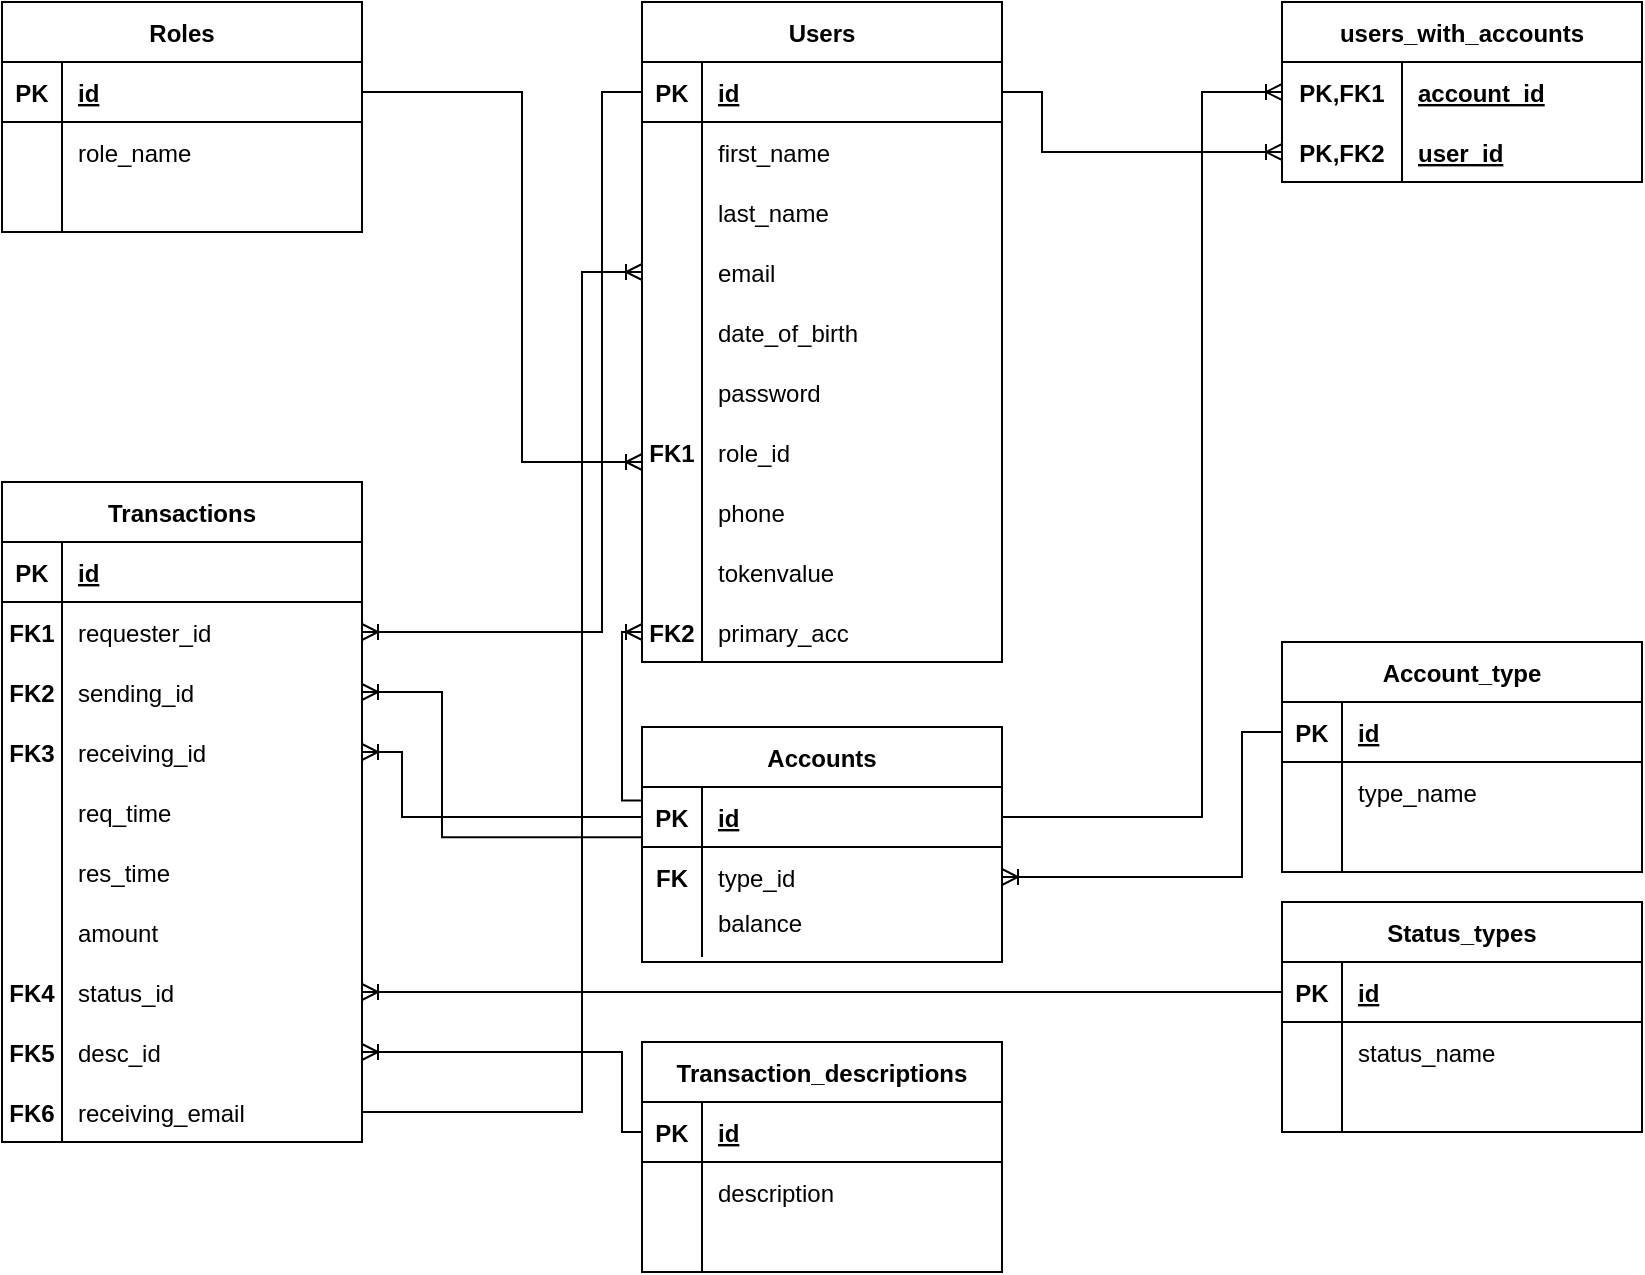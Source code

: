 <mxfile version="20.2.3" type="device"><diagram name="Page-1" id="6133507b-19e7-1e82-6fc7-422aa6c4b21f"><mxGraphModel dx="1673" dy="1018" grid="1" gridSize="10" guides="1" tooltips="1" connect="1" arrows="1" fold="1" page="1" pageScale="1" pageWidth="1100" pageHeight="850" background="none" math="0" shadow="0"><root><mxCell id="0"/><mxCell id="1" parent="0"/><mxCell id="zuIQtiA2EYiTt7ov0FWN-1" value="Users" style="shape=table;startSize=30;container=1;collapsible=1;childLayout=tableLayout;fixedRows=1;rowLines=0;fontStyle=1;align=center;resizeLast=1;" parent="1" vertex="1"><mxGeometry x="360" y="200" width="180" height="330" as="geometry"><mxRectangle x="360" y="200" width="70" height="30" as="alternateBounds"/></mxGeometry></mxCell><mxCell id="zuIQtiA2EYiTt7ov0FWN-2" value="" style="shape=tableRow;horizontal=0;startSize=0;swimlaneHead=0;swimlaneBody=0;fillColor=none;collapsible=0;dropTarget=0;points=[[0,0.5],[1,0.5]];portConstraint=eastwest;top=0;left=0;right=0;bottom=1;" parent="zuIQtiA2EYiTt7ov0FWN-1" vertex="1"><mxGeometry y="30" width="180" height="30" as="geometry"/></mxCell><mxCell id="zuIQtiA2EYiTt7ov0FWN-3" value="PK" style="shape=partialRectangle;connectable=0;fillColor=none;top=0;left=0;bottom=0;right=0;fontStyle=1;overflow=hidden;" parent="zuIQtiA2EYiTt7ov0FWN-2" vertex="1"><mxGeometry width="30" height="30" as="geometry"><mxRectangle width="30" height="30" as="alternateBounds"/></mxGeometry></mxCell><mxCell id="zuIQtiA2EYiTt7ov0FWN-4" value="id" style="shape=partialRectangle;connectable=0;fillColor=none;top=0;left=0;bottom=0;right=0;align=left;spacingLeft=6;fontStyle=5;overflow=hidden;" parent="zuIQtiA2EYiTt7ov0FWN-2" vertex="1"><mxGeometry x="30" width="150" height="30" as="geometry"><mxRectangle width="150" height="30" as="alternateBounds"/></mxGeometry></mxCell><mxCell id="zuIQtiA2EYiTt7ov0FWN-5" value="" style="shape=tableRow;horizontal=0;startSize=0;swimlaneHead=0;swimlaneBody=0;fillColor=none;collapsible=0;dropTarget=0;points=[[0,0.5],[1,0.5]];portConstraint=eastwest;top=0;left=0;right=0;bottom=0;" parent="zuIQtiA2EYiTt7ov0FWN-1" vertex="1"><mxGeometry y="60" width="180" height="30" as="geometry"/></mxCell><mxCell id="zuIQtiA2EYiTt7ov0FWN-6" value="" style="shape=partialRectangle;connectable=0;fillColor=none;top=0;left=0;bottom=0;right=0;editable=1;overflow=hidden;" parent="zuIQtiA2EYiTt7ov0FWN-5" vertex="1"><mxGeometry width="30" height="30" as="geometry"><mxRectangle width="30" height="30" as="alternateBounds"/></mxGeometry></mxCell><mxCell id="zuIQtiA2EYiTt7ov0FWN-7" value="first_name" style="shape=partialRectangle;connectable=0;fillColor=none;top=0;left=0;bottom=0;right=0;align=left;spacingLeft=6;overflow=hidden;" parent="zuIQtiA2EYiTt7ov0FWN-5" vertex="1"><mxGeometry x="30" width="150" height="30" as="geometry"><mxRectangle width="150" height="30" as="alternateBounds"/></mxGeometry></mxCell><mxCell id="zuIQtiA2EYiTt7ov0FWN-8" value="" style="shape=tableRow;horizontal=0;startSize=0;swimlaneHead=0;swimlaneBody=0;fillColor=none;collapsible=0;dropTarget=0;points=[[0,0.5],[1,0.5]];portConstraint=eastwest;top=0;left=0;right=0;bottom=0;" parent="zuIQtiA2EYiTt7ov0FWN-1" vertex="1"><mxGeometry y="90" width="180" height="30" as="geometry"/></mxCell><mxCell id="zuIQtiA2EYiTt7ov0FWN-9" value="" style="shape=partialRectangle;connectable=0;fillColor=none;top=0;left=0;bottom=0;right=0;editable=1;overflow=hidden;" parent="zuIQtiA2EYiTt7ov0FWN-8" vertex="1"><mxGeometry width="30" height="30" as="geometry"><mxRectangle width="30" height="30" as="alternateBounds"/></mxGeometry></mxCell><mxCell id="zuIQtiA2EYiTt7ov0FWN-10" value="last_name" style="shape=partialRectangle;connectable=0;fillColor=none;top=0;left=0;bottom=0;right=0;align=left;spacingLeft=6;overflow=hidden;" parent="zuIQtiA2EYiTt7ov0FWN-8" vertex="1"><mxGeometry x="30" width="150" height="30" as="geometry"><mxRectangle width="150" height="30" as="alternateBounds"/></mxGeometry></mxCell><mxCell id="gSOfb96vQAHiTQXszL3_-1" style="shape=tableRow;horizontal=0;startSize=0;swimlaneHead=0;swimlaneBody=0;fillColor=none;collapsible=0;dropTarget=0;points=[[0,0.5],[1,0.5]];portConstraint=eastwest;top=0;left=0;right=0;bottom=0;" parent="zuIQtiA2EYiTt7ov0FWN-1" vertex="1"><mxGeometry y="120" width="180" height="30" as="geometry"/></mxCell><mxCell id="gSOfb96vQAHiTQXszL3_-2" style="shape=partialRectangle;connectable=0;fillColor=none;top=0;left=0;bottom=0;right=0;editable=1;overflow=hidden;" parent="gSOfb96vQAHiTQXszL3_-1" vertex="1"><mxGeometry width="30" height="30" as="geometry"><mxRectangle width="30" height="30" as="alternateBounds"/></mxGeometry></mxCell><mxCell id="gSOfb96vQAHiTQXszL3_-3" style="shape=partialRectangle;connectable=0;fillColor=none;top=0;left=0;bottom=0;right=0;align=left;spacingLeft=6;overflow=hidden;" parent="gSOfb96vQAHiTQXszL3_-1" vertex="1"><mxGeometry x="30" width="150" height="30" as="geometry"><mxRectangle width="150" height="30" as="alternateBounds"/></mxGeometry></mxCell><mxCell id="zuIQtiA2EYiTt7ov0FWN-11" value="" style="shape=tableRow;horizontal=0;startSize=0;swimlaneHead=0;swimlaneBody=0;fillColor=none;collapsible=0;dropTarget=0;points=[[0,0.5],[1,0.5]];portConstraint=eastwest;top=0;left=0;right=0;bottom=0;" parent="zuIQtiA2EYiTt7ov0FWN-1" vertex="1"><mxGeometry y="150" width="180" height="30" as="geometry"/></mxCell><mxCell id="zuIQtiA2EYiTt7ov0FWN-12" value="" style="shape=partialRectangle;connectable=0;fillColor=none;top=0;left=0;bottom=0;right=0;editable=1;overflow=hidden;" parent="zuIQtiA2EYiTt7ov0FWN-11" vertex="1"><mxGeometry width="30" height="30" as="geometry"><mxRectangle width="30" height="30" as="alternateBounds"/></mxGeometry></mxCell><mxCell id="zuIQtiA2EYiTt7ov0FWN-13" value="date_of_birth" style="shape=partialRectangle;connectable=0;fillColor=none;top=0;left=0;bottom=0;right=0;align=left;spacingLeft=6;overflow=hidden;" parent="zuIQtiA2EYiTt7ov0FWN-11" vertex="1"><mxGeometry x="30" width="150" height="30" as="geometry"><mxRectangle width="150" height="30" as="alternateBounds"/></mxGeometry></mxCell><mxCell id="zuIQtiA2EYiTt7ov0FWN-171" style="shape=tableRow;horizontal=0;startSize=0;swimlaneHead=0;swimlaneBody=0;fillColor=none;collapsible=0;dropTarget=0;points=[[0,0.5],[1,0.5]];portConstraint=eastwest;top=0;left=0;right=0;bottom=0;" parent="zuIQtiA2EYiTt7ov0FWN-1" vertex="1"><mxGeometry y="180" width="180" height="30" as="geometry"/></mxCell><mxCell id="zuIQtiA2EYiTt7ov0FWN-172" style="shape=partialRectangle;connectable=0;fillColor=none;top=0;left=0;bottom=0;right=0;editable=1;overflow=hidden;" parent="zuIQtiA2EYiTt7ov0FWN-171" vertex="1"><mxGeometry width="30" height="30" as="geometry"><mxRectangle width="30" height="30" as="alternateBounds"/></mxGeometry></mxCell><mxCell id="zuIQtiA2EYiTt7ov0FWN-173" style="shape=partialRectangle;connectable=0;fillColor=none;top=0;left=0;bottom=0;right=0;align=left;spacingLeft=6;overflow=hidden;" parent="zuIQtiA2EYiTt7ov0FWN-171" vertex="1"><mxGeometry x="30" width="150" height="30" as="geometry"><mxRectangle width="150" height="30" as="alternateBounds"/></mxGeometry></mxCell><mxCell id="zuIQtiA2EYiTt7ov0FWN-56" style="shape=tableRow;horizontal=0;startSize=0;swimlaneHead=0;swimlaneBody=0;fillColor=none;collapsible=0;dropTarget=0;points=[[0,0.5],[1,0.5]];portConstraint=eastwest;top=0;left=0;right=0;bottom=0;" parent="zuIQtiA2EYiTt7ov0FWN-1" vertex="1"><mxGeometry y="210" width="180" height="30" as="geometry"/></mxCell><mxCell id="zuIQtiA2EYiTt7ov0FWN-57" style="shape=partialRectangle;connectable=0;fillColor=none;top=0;left=0;bottom=0;right=0;editable=1;overflow=hidden;" parent="zuIQtiA2EYiTt7ov0FWN-56" vertex="1"><mxGeometry width="30" height="30" as="geometry"><mxRectangle width="30" height="30" as="alternateBounds"/></mxGeometry></mxCell><mxCell id="zuIQtiA2EYiTt7ov0FWN-58" value="" style="shape=partialRectangle;connectable=0;fillColor=none;top=0;left=0;bottom=0;right=0;align=left;spacingLeft=6;overflow=hidden;" parent="zuIQtiA2EYiTt7ov0FWN-56" vertex="1"><mxGeometry x="30" width="150" height="30" as="geometry"><mxRectangle width="150" height="30" as="alternateBounds"/></mxGeometry></mxCell><mxCell id="zuIQtiA2EYiTt7ov0FWN-53" style="shape=tableRow;horizontal=0;startSize=0;swimlaneHead=0;swimlaneBody=0;fillColor=none;collapsible=0;dropTarget=0;points=[[0,0.5],[1,0.5]];portConstraint=eastwest;top=0;left=0;right=0;bottom=0;" parent="zuIQtiA2EYiTt7ov0FWN-1" vertex="1"><mxGeometry y="240" width="180" height="30" as="geometry"/></mxCell><mxCell id="zuIQtiA2EYiTt7ov0FWN-54" style="shape=partialRectangle;connectable=0;fillColor=none;top=0;left=0;bottom=0;right=0;editable=1;overflow=hidden;" parent="zuIQtiA2EYiTt7ov0FWN-53" vertex="1"><mxGeometry width="30" height="30" as="geometry"><mxRectangle width="30" height="30" as="alternateBounds"/></mxGeometry></mxCell><mxCell id="zuIQtiA2EYiTt7ov0FWN-55" style="shape=partialRectangle;connectable=0;fillColor=none;top=0;left=0;bottom=0;right=0;align=left;spacingLeft=6;overflow=hidden;" parent="zuIQtiA2EYiTt7ov0FWN-53" vertex="1"><mxGeometry x="30" width="150" height="30" as="geometry"><mxRectangle width="150" height="30" as="alternateBounds"/></mxGeometry></mxCell><mxCell id="zuIQtiA2EYiTt7ov0FWN-50" style="shape=tableRow;horizontal=0;startSize=0;swimlaneHead=0;swimlaneBody=0;fillColor=none;collapsible=0;dropTarget=0;points=[[0,0.5],[1,0.5]];portConstraint=eastwest;top=0;left=0;right=0;bottom=0;" parent="zuIQtiA2EYiTt7ov0FWN-1" vertex="1"><mxGeometry y="270" width="180" height="30" as="geometry"/></mxCell><mxCell id="zuIQtiA2EYiTt7ov0FWN-51" style="shape=partialRectangle;connectable=0;fillColor=none;top=0;left=0;bottom=0;right=0;editable=1;overflow=hidden;" parent="zuIQtiA2EYiTt7ov0FWN-50" vertex="1"><mxGeometry width="30" height="30" as="geometry"><mxRectangle width="30" height="30" as="alternateBounds"/></mxGeometry></mxCell><mxCell id="zuIQtiA2EYiTt7ov0FWN-52" style="shape=partialRectangle;connectable=0;fillColor=none;top=0;left=0;bottom=0;right=0;align=left;spacingLeft=6;overflow=hidden;" parent="zuIQtiA2EYiTt7ov0FWN-50" vertex="1"><mxGeometry x="30" width="150" height="30" as="geometry"><mxRectangle width="150" height="30" as="alternateBounds"/></mxGeometry></mxCell><mxCell id="zuIQtiA2EYiTt7ov0FWN-47" style="shape=tableRow;horizontal=0;startSize=0;swimlaneHead=0;swimlaneBody=0;fillColor=none;collapsible=0;dropTarget=0;points=[[0,0.5],[1,0.5]];portConstraint=eastwest;top=0;left=0;right=0;bottom=0;" parent="zuIQtiA2EYiTt7ov0FWN-1" vertex="1"><mxGeometry y="300" width="180" height="30" as="geometry"/></mxCell><mxCell id="zuIQtiA2EYiTt7ov0FWN-48" value="FK2" style="shape=partialRectangle;connectable=0;fillColor=none;top=0;left=0;bottom=0;right=0;editable=1;overflow=hidden;fontStyle=1" parent="zuIQtiA2EYiTt7ov0FWN-47" vertex="1"><mxGeometry width="30" height="30" as="geometry"><mxRectangle width="30" height="30" as="alternateBounds"/></mxGeometry></mxCell><mxCell id="zuIQtiA2EYiTt7ov0FWN-49" style="shape=partialRectangle;connectable=0;fillColor=none;top=0;left=0;bottom=0;right=0;align=left;spacingLeft=6;overflow=hidden;" parent="zuIQtiA2EYiTt7ov0FWN-47" vertex="1"><mxGeometry x="30" width="150" height="30" as="geometry"><mxRectangle width="150" height="30" as="alternateBounds"/></mxGeometry></mxCell><mxCell id="zuIQtiA2EYiTt7ov0FWN-14" value="Roles" style="shape=table;startSize=30;container=1;collapsible=1;childLayout=tableLayout;fixedRows=1;rowLines=0;fontStyle=1;align=center;resizeLast=1;" parent="1" vertex="1"><mxGeometry x="40" y="200" width="180" height="115" as="geometry"/></mxCell><mxCell id="zuIQtiA2EYiTt7ov0FWN-15" value="" style="shape=tableRow;horizontal=0;startSize=0;swimlaneHead=0;swimlaneBody=0;fillColor=none;collapsible=0;dropTarget=0;points=[[0,0.5],[1,0.5]];portConstraint=eastwest;top=0;left=0;right=0;bottom=1;" parent="zuIQtiA2EYiTt7ov0FWN-14" vertex="1"><mxGeometry y="30" width="180" height="30" as="geometry"/></mxCell><mxCell id="zuIQtiA2EYiTt7ov0FWN-16" value="PK" style="shape=partialRectangle;connectable=0;fillColor=none;top=0;left=0;bottom=0;right=0;fontStyle=1;overflow=hidden;" parent="zuIQtiA2EYiTt7ov0FWN-15" vertex="1"><mxGeometry width="30" height="30" as="geometry"><mxRectangle width="30" height="30" as="alternateBounds"/></mxGeometry></mxCell><mxCell id="zuIQtiA2EYiTt7ov0FWN-17" value="id" style="shape=partialRectangle;connectable=0;fillColor=none;top=0;left=0;bottom=0;right=0;align=left;spacingLeft=6;fontStyle=5;overflow=hidden;" parent="zuIQtiA2EYiTt7ov0FWN-15" vertex="1"><mxGeometry x="30" width="150" height="30" as="geometry"><mxRectangle width="150" height="30" as="alternateBounds"/></mxGeometry></mxCell><mxCell id="zuIQtiA2EYiTt7ov0FWN-18" value="" style="shape=tableRow;horizontal=0;startSize=0;swimlaneHead=0;swimlaneBody=0;fillColor=none;collapsible=0;dropTarget=0;points=[[0,0.5],[1,0.5]];portConstraint=eastwest;top=0;left=0;right=0;bottom=0;" parent="zuIQtiA2EYiTt7ov0FWN-14" vertex="1"><mxGeometry y="60" width="180" height="30" as="geometry"/></mxCell><mxCell id="zuIQtiA2EYiTt7ov0FWN-19" value="" style="shape=partialRectangle;connectable=0;fillColor=none;top=0;left=0;bottom=0;right=0;editable=1;overflow=hidden;" parent="zuIQtiA2EYiTt7ov0FWN-18" vertex="1"><mxGeometry width="30" height="30" as="geometry"><mxRectangle width="30" height="30" as="alternateBounds"/></mxGeometry></mxCell><mxCell id="zuIQtiA2EYiTt7ov0FWN-20" value="role_name" style="shape=partialRectangle;connectable=0;fillColor=none;top=0;left=0;bottom=0;right=0;align=left;spacingLeft=6;overflow=hidden;" parent="zuIQtiA2EYiTt7ov0FWN-18" vertex="1"><mxGeometry x="30" width="150" height="30" as="geometry"><mxRectangle width="150" height="30" as="alternateBounds"/></mxGeometry></mxCell><mxCell id="zuIQtiA2EYiTt7ov0FWN-24" value="" style="shape=tableRow;horizontal=0;startSize=0;swimlaneHead=0;swimlaneBody=0;fillColor=none;collapsible=0;dropTarget=0;points=[[0,0.5],[1,0.5]];portConstraint=eastwest;top=0;left=0;right=0;bottom=0;" parent="zuIQtiA2EYiTt7ov0FWN-14" vertex="1"><mxGeometry y="90" width="180" height="25" as="geometry"/></mxCell><mxCell id="zuIQtiA2EYiTt7ov0FWN-25" value="" style="shape=partialRectangle;connectable=0;fillColor=none;top=0;left=0;bottom=0;right=0;editable=1;overflow=hidden;" parent="zuIQtiA2EYiTt7ov0FWN-24" vertex="1"><mxGeometry width="30" height="25" as="geometry"><mxRectangle width="30" height="25" as="alternateBounds"/></mxGeometry></mxCell><mxCell id="zuIQtiA2EYiTt7ov0FWN-26" value="" style="shape=partialRectangle;connectable=0;fillColor=none;top=0;left=0;bottom=0;right=0;align=left;spacingLeft=6;overflow=hidden;" parent="zuIQtiA2EYiTt7ov0FWN-24" vertex="1"><mxGeometry x="30" width="150" height="25" as="geometry"><mxRectangle width="150" height="25" as="alternateBounds"/></mxGeometry></mxCell><mxCell id="zuIQtiA2EYiTt7ov0FWN-32" value="" style="shape=partialRectangle;connectable=0;fillColor=none;top=0;left=0;bottom=0;right=0;editable=1;overflow=hidden;" parent="1" vertex="1"><mxGeometry x="360" y="350" width="30" height="30" as="geometry"><mxRectangle width="30" height="30" as="alternateBounds"/></mxGeometry></mxCell><mxCell id="zuIQtiA2EYiTt7ov0FWN-34" value="" style="shape=partialRectangle;connectable=0;fillColor=none;top=0;left=0;bottom=0;right=0;editable=1;overflow=hidden;" parent="1" vertex="1"><mxGeometry x="360" y="380" width="30" height="30" as="geometry"><mxRectangle width="30" height="30" as="alternateBounds"/></mxGeometry></mxCell><mxCell id="zuIQtiA2EYiTt7ov0FWN-36" value="FK1" style="shape=partialRectangle;connectable=0;fillColor=none;top=0;left=0;bottom=0;right=0;editable=1;overflow=hidden;fontStyle=1" parent="1" vertex="1"><mxGeometry x="360" y="410" width="30" height="30" as="geometry"><mxRectangle width="30" height="30" as="alternateBounds"/></mxGeometry></mxCell><mxCell id="zuIQtiA2EYiTt7ov0FWN-38" value="" style="shape=partialRectangle;connectable=0;fillColor=none;top=0;left=0;bottom=0;right=0;editable=1;overflow=hidden;" parent="1" vertex="1"><mxGeometry x="370" y="430" width="30" height="30" as="geometry"><mxRectangle width="30" height="30" as="alternateBounds"/></mxGeometry></mxCell><mxCell id="zuIQtiA2EYiTt7ov0FWN-59" value="email" style="shape=partialRectangle;connectable=0;fillColor=none;top=0;left=0;bottom=0;right=0;align=left;spacingLeft=6;overflow=hidden;" parent="1" vertex="1"><mxGeometry x="390" y="320" width="150" height="30" as="geometry"><mxRectangle width="150" height="30" as="alternateBounds"/></mxGeometry></mxCell><mxCell id="zuIQtiA2EYiTt7ov0FWN-60" value="password" style="shape=partialRectangle;connectable=0;fillColor=none;top=0;left=0;bottom=0;right=0;align=left;spacingLeft=6;overflow=hidden;" parent="1" vertex="1"><mxGeometry x="390" y="380" width="150" height="30" as="geometry"><mxRectangle width="150" height="30" as="alternateBounds"/></mxGeometry></mxCell><mxCell id="zuIQtiA2EYiTt7ov0FWN-61" value="role_id" style="shape=partialRectangle;connectable=0;fillColor=none;top=0;left=0;bottom=0;right=0;align=left;spacingLeft=6;overflow=hidden;" parent="1" vertex="1"><mxGeometry x="390" y="410" width="150" height="30" as="geometry"><mxRectangle width="150" height="30" as="alternateBounds"/></mxGeometry></mxCell><mxCell id="zuIQtiA2EYiTt7ov0FWN-62" value="phone" style="shape=partialRectangle;connectable=0;fillColor=none;top=0;left=0;bottom=0;right=0;align=left;spacingLeft=6;overflow=hidden;" parent="1" vertex="1"><mxGeometry x="390" y="440" width="150" height="30" as="geometry"><mxRectangle width="150" height="30" as="alternateBounds"/></mxGeometry></mxCell><mxCell id="zuIQtiA2EYiTt7ov0FWN-64" value="Accounts" style="shape=table;startSize=30;container=1;collapsible=1;childLayout=tableLayout;fixedRows=1;rowLines=0;fontStyle=1;align=center;resizeLast=1;" parent="1" vertex="1"><mxGeometry x="360" y="562.5" width="180" height="117.5" as="geometry"/></mxCell><mxCell id="zuIQtiA2EYiTt7ov0FWN-65" value="" style="shape=tableRow;horizontal=0;startSize=0;swimlaneHead=0;swimlaneBody=0;fillColor=none;collapsible=0;dropTarget=0;points=[[0,0.5],[1,0.5]];portConstraint=eastwest;top=0;left=0;right=0;bottom=1;" parent="zuIQtiA2EYiTt7ov0FWN-64" vertex="1"><mxGeometry y="30" width="180" height="30" as="geometry"/></mxCell><mxCell id="zuIQtiA2EYiTt7ov0FWN-66" value="PK" style="shape=partialRectangle;connectable=0;fillColor=none;top=0;left=0;bottom=0;right=0;fontStyle=1;overflow=hidden;" parent="zuIQtiA2EYiTt7ov0FWN-65" vertex="1"><mxGeometry width="30" height="30" as="geometry"><mxRectangle width="30" height="30" as="alternateBounds"/></mxGeometry></mxCell><mxCell id="zuIQtiA2EYiTt7ov0FWN-67" value="id" style="shape=partialRectangle;connectable=0;fillColor=none;top=0;left=0;bottom=0;right=0;align=left;spacingLeft=6;fontStyle=5;overflow=hidden;" parent="zuIQtiA2EYiTt7ov0FWN-65" vertex="1"><mxGeometry x="30" width="150" height="30" as="geometry"><mxRectangle width="150" height="30" as="alternateBounds"/></mxGeometry></mxCell><mxCell id="zuIQtiA2EYiTt7ov0FWN-69" value="" style="shape=tableRow;horizontal=0;startSize=0;swimlaneHead=0;swimlaneBody=0;fillColor=none;collapsible=0;dropTarget=0;points=[[0,0.5],[1,0.5]];portConstraint=eastwest;top=0;left=0;right=0;bottom=0;" parent="zuIQtiA2EYiTt7ov0FWN-64" vertex="1"><mxGeometry y="60" width="180" height="30" as="geometry"/></mxCell><mxCell id="zuIQtiA2EYiTt7ov0FWN-70" value="FK" style="shape=partialRectangle;connectable=0;fillColor=none;top=0;left=0;bottom=0;right=0;editable=1;overflow=hidden;fontStyle=1" parent="zuIQtiA2EYiTt7ov0FWN-69" vertex="1"><mxGeometry width="30" height="30" as="geometry"><mxRectangle width="30" height="30" as="alternateBounds"/></mxGeometry></mxCell><mxCell id="zuIQtiA2EYiTt7ov0FWN-71" value="type_id" style="shape=partialRectangle;connectable=0;fillColor=none;top=0;left=0;bottom=0;right=0;align=left;spacingLeft=6;overflow=hidden;" parent="zuIQtiA2EYiTt7ov0FWN-69" vertex="1"><mxGeometry x="30" width="150" height="30" as="geometry"><mxRectangle width="150" height="30" as="alternateBounds"/></mxGeometry></mxCell><mxCell id="zuIQtiA2EYiTt7ov0FWN-72" value="" style="shape=tableRow;horizontal=0;startSize=0;swimlaneHead=0;swimlaneBody=0;fillColor=none;collapsible=0;dropTarget=0;points=[[0,0.5],[1,0.5]];portConstraint=eastwest;top=0;left=0;right=0;bottom=0;" parent="zuIQtiA2EYiTt7ov0FWN-64" vertex="1"><mxGeometry y="90" width="180" height="25" as="geometry"/></mxCell><mxCell id="zuIQtiA2EYiTt7ov0FWN-73" value="" style="shape=partialRectangle;connectable=0;fillColor=none;top=0;left=0;bottom=0;right=0;editable=1;overflow=hidden;" parent="zuIQtiA2EYiTt7ov0FWN-72" vertex="1"><mxGeometry width="30" height="25" as="geometry"><mxRectangle width="30" height="25" as="alternateBounds"/></mxGeometry></mxCell><mxCell id="zuIQtiA2EYiTt7ov0FWN-74" value="" style="shape=partialRectangle;connectable=0;fillColor=none;top=0;left=0;bottom=0;right=0;align=left;spacingLeft=6;overflow=hidden;" parent="zuIQtiA2EYiTt7ov0FWN-72" vertex="1"><mxGeometry x="30" width="150" height="25" as="geometry"><mxRectangle width="150" height="25" as="alternateBounds"/></mxGeometry></mxCell><mxCell id="zuIQtiA2EYiTt7ov0FWN-75" value="balance" style="shape=partialRectangle;connectable=0;fillColor=none;top=0;left=0;bottom=0;right=0;align=left;spacingLeft=6;overflow=hidden;" parent="1" vertex="1"><mxGeometry x="390" y="645" width="150" height="30" as="geometry"><mxRectangle width="150" height="30" as="alternateBounds"/></mxGeometry></mxCell><mxCell id="zuIQtiA2EYiTt7ov0FWN-76" value="Account_type" style="shape=table;startSize=30;container=1;collapsible=1;childLayout=tableLayout;fixedRows=1;rowLines=0;fontStyle=1;align=center;resizeLast=1;" parent="1" vertex="1"><mxGeometry x="680" y="520" width="180" height="115" as="geometry"/></mxCell><mxCell id="zuIQtiA2EYiTt7ov0FWN-77" value="" style="shape=tableRow;horizontal=0;startSize=0;swimlaneHead=0;swimlaneBody=0;fillColor=none;collapsible=0;dropTarget=0;points=[[0,0.5],[1,0.5]];portConstraint=eastwest;top=0;left=0;right=0;bottom=1;" parent="zuIQtiA2EYiTt7ov0FWN-76" vertex="1"><mxGeometry y="30" width="180" height="30" as="geometry"/></mxCell><mxCell id="zuIQtiA2EYiTt7ov0FWN-78" value="PK" style="shape=partialRectangle;connectable=0;fillColor=none;top=0;left=0;bottom=0;right=0;fontStyle=1;overflow=hidden;" parent="zuIQtiA2EYiTt7ov0FWN-77" vertex="1"><mxGeometry width="30" height="30" as="geometry"><mxRectangle width="30" height="30" as="alternateBounds"/></mxGeometry></mxCell><mxCell id="zuIQtiA2EYiTt7ov0FWN-79" value="id" style="shape=partialRectangle;connectable=0;fillColor=none;top=0;left=0;bottom=0;right=0;align=left;spacingLeft=6;fontStyle=5;overflow=hidden;" parent="zuIQtiA2EYiTt7ov0FWN-77" vertex="1"><mxGeometry x="30" width="150" height="30" as="geometry"><mxRectangle width="150" height="30" as="alternateBounds"/></mxGeometry></mxCell><mxCell id="zuIQtiA2EYiTt7ov0FWN-81" value="" style="shape=tableRow;horizontal=0;startSize=0;swimlaneHead=0;swimlaneBody=0;fillColor=none;collapsible=0;dropTarget=0;points=[[0,0.5],[1,0.5]];portConstraint=eastwest;top=0;left=0;right=0;bottom=0;" parent="zuIQtiA2EYiTt7ov0FWN-76" vertex="1"><mxGeometry y="60" width="180" height="30" as="geometry"/></mxCell><mxCell id="zuIQtiA2EYiTt7ov0FWN-82" value="" style="shape=partialRectangle;connectable=0;fillColor=none;top=0;left=0;bottom=0;right=0;editable=1;overflow=hidden;" parent="zuIQtiA2EYiTt7ov0FWN-81" vertex="1"><mxGeometry width="30" height="30" as="geometry"><mxRectangle width="30" height="30" as="alternateBounds"/></mxGeometry></mxCell><mxCell id="zuIQtiA2EYiTt7ov0FWN-83" value="type_name" style="shape=partialRectangle;connectable=0;fillColor=none;top=0;left=0;bottom=0;right=0;align=left;spacingLeft=6;overflow=hidden;" parent="zuIQtiA2EYiTt7ov0FWN-81" vertex="1"><mxGeometry x="30" width="150" height="30" as="geometry"><mxRectangle width="150" height="30" as="alternateBounds"/></mxGeometry></mxCell><mxCell id="zuIQtiA2EYiTt7ov0FWN-84" value="" style="shape=tableRow;horizontal=0;startSize=0;swimlaneHead=0;swimlaneBody=0;fillColor=none;collapsible=0;dropTarget=0;points=[[0,0.5],[1,0.5]];portConstraint=eastwest;top=0;left=0;right=0;bottom=0;" parent="zuIQtiA2EYiTt7ov0FWN-76" vertex="1"><mxGeometry y="90" width="180" height="25" as="geometry"/></mxCell><mxCell id="zuIQtiA2EYiTt7ov0FWN-85" value="" style="shape=partialRectangle;connectable=0;fillColor=none;top=0;left=0;bottom=0;right=0;editable=1;overflow=hidden;" parent="zuIQtiA2EYiTt7ov0FWN-84" vertex="1"><mxGeometry width="30" height="25" as="geometry"><mxRectangle width="30" height="25" as="alternateBounds"/></mxGeometry></mxCell><mxCell id="zuIQtiA2EYiTt7ov0FWN-86" value="" style="shape=partialRectangle;connectable=0;fillColor=none;top=0;left=0;bottom=0;right=0;align=left;spacingLeft=6;overflow=hidden;" parent="zuIQtiA2EYiTt7ov0FWN-84" vertex="1"><mxGeometry x="30" width="150" height="25" as="geometry"><mxRectangle width="150" height="25" as="alternateBounds"/></mxGeometry></mxCell><mxCell id="zuIQtiA2EYiTt7ov0FWN-87" value="users_with_accounts" style="shape=table;startSize=30;container=1;collapsible=1;childLayout=tableLayout;fixedRows=1;rowLines=0;fontStyle=1;align=center;resizeLast=1;" parent="1" vertex="1"><mxGeometry x="680" y="200" width="180" height="90" as="geometry"/></mxCell><mxCell id="zuIQtiA2EYiTt7ov0FWN-88" value="" style="shape=tableRow;horizontal=0;startSize=0;swimlaneHead=0;swimlaneBody=0;fillColor=none;collapsible=0;dropTarget=0;points=[[0,0.5],[1,0.5]];portConstraint=eastwest;top=0;left=0;right=0;bottom=0;" parent="zuIQtiA2EYiTt7ov0FWN-87" vertex="1"><mxGeometry y="30" width="180" height="30" as="geometry"/></mxCell><mxCell id="zuIQtiA2EYiTt7ov0FWN-89" value="PK,FK1" style="shape=partialRectangle;connectable=0;fillColor=none;top=0;left=0;bottom=0;right=0;fontStyle=1;overflow=hidden;" parent="zuIQtiA2EYiTt7ov0FWN-88" vertex="1"><mxGeometry width="60" height="30" as="geometry"><mxRectangle width="60" height="30" as="alternateBounds"/></mxGeometry></mxCell><mxCell id="zuIQtiA2EYiTt7ov0FWN-90" value="account_id" style="shape=partialRectangle;connectable=0;fillColor=none;top=0;left=0;bottom=0;right=0;align=left;spacingLeft=6;fontStyle=5;overflow=hidden;" parent="zuIQtiA2EYiTt7ov0FWN-88" vertex="1"><mxGeometry x="60" width="120" height="30" as="geometry"><mxRectangle width="120" height="30" as="alternateBounds"/></mxGeometry></mxCell><mxCell id="zuIQtiA2EYiTt7ov0FWN-91" value="" style="shape=tableRow;horizontal=0;startSize=0;swimlaneHead=0;swimlaneBody=0;fillColor=none;collapsible=0;dropTarget=0;points=[[0,0.5],[1,0.5]];portConstraint=eastwest;top=0;left=0;right=0;bottom=1;" parent="zuIQtiA2EYiTt7ov0FWN-87" vertex="1"><mxGeometry y="60" width="180" height="30" as="geometry"/></mxCell><mxCell id="zuIQtiA2EYiTt7ov0FWN-92" value="PK,FK2" style="shape=partialRectangle;connectable=0;fillColor=none;top=0;left=0;bottom=0;right=0;fontStyle=1;overflow=hidden;" parent="zuIQtiA2EYiTt7ov0FWN-91" vertex="1"><mxGeometry width="60" height="30" as="geometry"><mxRectangle width="60" height="30" as="alternateBounds"/></mxGeometry></mxCell><mxCell id="zuIQtiA2EYiTt7ov0FWN-93" value="user_id" style="shape=partialRectangle;connectable=0;fillColor=none;top=0;left=0;bottom=0;right=0;align=left;spacingLeft=6;fontStyle=5;overflow=hidden;" parent="zuIQtiA2EYiTt7ov0FWN-91" vertex="1"><mxGeometry x="60" width="120" height="30" as="geometry"><mxRectangle width="120" height="30" as="alternateBounds"/></mxGeometry></mxCell><mxCell id="zuIQtiA2EYiTt7ov0FWN-68" value="" style="edgeStyle=orthogonalEdgeStyle;fontSize=12;html=1;endArrow=ERoneToMany;rounded=0;entryX=0;entryY=0.5;entryDx=0;entryDy=0;" parent="1" source="zuIQtiA2EYiTt7ov0FWN-65" target="zuIQtiA2EYiTt7ov0FWN-88" edge="1"><mxGeometry width="100" height="100" relative="1" as="geometry"><mxPoint x="500" y="475" as="sourcePoint"/><mxPoint x="680" y="780" as="targetPoint"/><Array as="points"><mxPoint x="640" y="608"/><mxPoint x="640" y="245"/></Array></mxGeometry></mxCell><mxCell id="zuIQtiA2EYiTt7ov0FWN-100" value="" style="edgeStyle=orthogonalEdgeStyle;fontSize=12;html=1;endArrow=ERoneToMany;rounded=0;exitX=1;exitY=0.5;exitDx=0;exitDy=0;entryX=0;entryY=0.5;entryDx=0;entryDy=0;" parent="1" source="zuIQtiA2EYiTt7ov0FWN-2" target="zuIQtiA2EYiTt7ov0FWN-91" edge="1"><mxGeometry width="100" height="100" relative="1" as="geometry"><mxPoint x="680" y="650" as="sourcePoint"/><mxPoint x="780" y="550" as="targetPoint"/><Array as="points"><mxPoint x="560" y="245"/><mxPoint x="560" y="275"/></Array></mxGeometry></mxCell><mxCell id="zuIQtiA2EYiTt7ov0FWN-80" value="" style="edgeStyle=orthogonalEdgeStyle;fontSize=12;html=1;endArrow=ERoneToMany;rounded=0;entryX=1;entryY=0.5;entryDx=0;entryDy=0;" parent="1" source="zuIQtiA2EYiTt7ov0FWN-77" target="zuIQtiA2EYiTt7ov0FWN-69" edge="1"><mxGeometry width="100" height="100" relative="1" as="geometry"><mxPoint x="780" y="475" as="sourcePoint"/><mxPoint x="960" y="780" as="targetPoint"/><Array as="points"><mxPoint x="660" y="565"/><mxPoint x="660" y="638"/></Array></mxGeometry></mxCell><mxCell id="zuIQtiA2EYiTt7ov0FWN-101" value="Transactions" style="shape=table;startSize=30;container=1;collapsible=1;childLayout=tableLayout;fixedRows=1;rowLines=0;fontStyle=1;align=center;resizeLast=1;" parent="1" vertex="1"><mxGeometry x="40" y="440" width="180" height="330" as="geometry"/></mxCell><mxCell id="zuIQtiA2EYiTt7ov0FWN-102" value="" style="shape=tableRow;horizontal=0;startSize=0;swimlaneHead=0;swimlaneBody=0;fillColor=none;collapsible=0;dropTarget=0;points=[[0,0.5],[1,0.5]];portConstraint=eastwest;top=0;left=0;right=0;bottom=1;" parent="zuIQtiA2EYiTt7ov0FWN-101" vertex="1"><mxGeometry y="30" width="180" height="30" as="geometry"/></mxCell><mxCell id="zuIQtiA2EYiTt7ov0FWN-103" value="PK" style="shape=partialRectangle;connectable=0;fillColor=none;top=0;left=0;bottom=0;right=0;fontStyle=1;overflow=hidden;" parent="zuIQtiA2EYiTt7ov0FWN-102" vertex="1"><mxGeometry width="30" height="30" as="geometry"><mxRectangle width="30" height="30" as="alternateBounds"/></mxGeometry></mxCell><mxCell id="zuIQtiA2EYiTt7ov0FWN-104" value="id" style="shape=partialRectangle;connectable=0;fillColor=none;top=0;left=0;bottom=0;right=0;align=left;spacingLeft=6;fontStyle=5;overflow=hidden;" parent="zuIQtiA2EYiTt7ov0FWN-102" vertex="1"><mxGeometry x="30" width="150" height="30" as="geometry"><mxRectangle width="150" height="30" as="alternateBounds"/></mxGeometry></mxCell><mxCell id="zuIQtiA2EYiTt7ov0FWN-105" value="" style="shape=tableRow;horizontal=0;startSize=0;swimlaneHead=0;swimlaneBody=0;fillColor=none;collapsible=0;dropTarget=0;points=[[0,0.5],[1,0.5]];portConstraint=eastwest;top=0;left=0;right=0;bottom=0;" parent="zuIQtiA2EYiTt7ov0FWN-101" vertex="1"><mxGeometry y="60" width="180" height="30" as="geometry"/></mxCell><mxCell id="zuIQtiA2EYiTt7ov0FWN-106" value="FK1" style="shape=partialRectangle;connectable=0;fillColor=none;top=0;left=0;bottom=0;right=0;editable=1;overflow=hidden;fontStyle=1" parent="zuIQtiA2EYiTt7ov0FWN-105" vertex="1"><mxGeometry width="30" height="30" as="geometry"><mxRectangle width="30" height="30" as="alternateBounds"/></mxGeometry></mxCell><mxCell id="zuIQtiA2EYiTt7ov0FWN-107" value="requester_id" style="shape=partialRectangle;connectable=0;fillColor=none;top=0;left=0;bottom=0;right=0;align=left;spacingLeft=6;overflow=hidden;" parent="zuIQtiA2EYiTt7ov0FWN-105" vertex="1"><mxGeometry x="30" width="150" height="30" as="geometry"><mxRectangle width="150" height="30" as="alternateBounds"/></mxGeometry></mxCell><mxCell id="zuIQtiA2EYiTt7ov0FWN-108" value="" style="shape=tableRow;horizontal=0;startSize=0;swimlaneHead=0;swimlaneBody=0;fillColor=none;collapsible=0;dropTarget=0;points=[[0,0.5],[1,0.5]];portConstraint=eastwest;top=0;left=0;right=0;bottom=0;" parent="zuIQtiA2EYiTt7ov0FWN-101" vertex="1"><mxGeometry y="90" width="180" height="30" as="geometry"/></mxCell><mxCell id="zuIQtiA2EYiTt7ov0FWN-109" value="FK2" style="shape=partialRectangle;connectable=0;fillColor=none;top=0;left=0;bottom=0;right=0;editable=1;overflow=hidden;fontStyle=1" parent="zuIQtiA2EYiTt7ov0FWN-108" vertex="1"><mxGeometry width="30" height="30" as="geometry"><mxRectangle width="30" height="30" as="alternateBounds"/></mxGeometry></mxCell><mxCell id="zuIQtiA2EYiTt7ov0FWN-110" value="sending_id" style="shape=partialRectangle;connectable=0;fillColor=none;top=0;left=0;bottom=0;right=0;align=left;spacingLeft=6;overflow=hidden;" parent="zuIQtiA2EYiTt7ov0FWN-108" vertex="1"><mxGeometry x="30" width="150" height="30" as="geometry"><mxRectangle width="150" height="30" as="alternateBounds"/></mxGeometry></mxCell><mxCell id="zuIQtiA2EYiTt7ov0FWN-111" value="" style="shape=tableRow;horizontal=0;startSize=0;swimlaneHead=0;swimlaneBody=0;fillColor=none;collapsible=0;dropTarget=0;points=[[0,0.5],[1,0.5]];portConstraint=eastwest;top=0;left=0;right=0;bottom=0;" parent="zuIQtiA2EYiTt7ov0FWN-101" vertex="1"><mxGeometry y="120" width="180" height="30" as="geometry"/></mxCell><mxCell id="zuIQtiA2EYiTt7ov0FWN-112" value="FK3" style="shape=partialRectangle;connectable=0;fillColor=none;top=0;left=0;bottom=0;right=0;editable=1;overflow=hidden;fontStyle=1" parent="zuIQtiA2EYiTt7ov0FWN-111" vertex="1"><mxGeometry width="30" height="30" as="geometry"><mxRectangle width="30" height="30" as="alternateBounds"/></mxGeometry></mxCell><mxCell id="zuIQtiA2EYiTt7ov0FWN-113" value="receiving_id" style="shape=partialRectangle;connectable=0;fillColor=none;top=0;left=0;bottom=0;right=0;align=left;spacingLeft=6;overflow=hidden;" parent="zuIQtiA2EYiTt7ov0FWN-111" vertex="1"><mxGeometry x="30" width="150" height="30" as="geometry"><mxRectangle width="150" height="30" as="alternateBounds"/></mxGeometry></mxCell><mxCell id="zuIQtiA2EYiTt7ov0FWN-123" style="shape=tableRow;horizontal=0;startSize=0;swimlaneHead=0;swimlaneBody=0;fillColor=none;collapsible=0;dropTarget=0;points=[[0,0.5],[1,0.5]];portConstraint=eastwest;top=0;left=0;right=0;bottom=0;" parent="zuIQtiA2EYiTt7ov0FWN-101" vertex="1"><mxGeometry y="150" width="180" height="30" as="geometry"/></mxCell><mxCell id="zuIQtiA2EYiTt7ov0FWN-124" style="shape=partialRectangle;connectable=0;fillColor=none;top=0;left=0;bottom=0;right=0;editable=1;overflow=hidden;" parent="zuIQtiA2EYiTt7ov0FWN-123" vertex="1"><mxGeometry width="30" height="30" as="geometry"><mxRectangle width="30" height="30" as="alternateBounds"/></mxGeometry></mxCell><mxCell id="zuIQtiA2EYiTt7ov0FWN-125" value="req_time" style="shape=partialRectangle;connectable=0;fillColor=none;top=0;left=0;bottom=0;right=0;align=left;spacingLeft=6;overflow=hidden;" parent="zuIQtiA2EYiTt7ov0FWN-123" vertex="1"><mxGeometry x="30" width="150" height="30" as="geometry"><mxRectangle width="150" height="30" as="alternateBounds"/></mxGeometry></mxCell><mxCell id="zuIQtiA2EYiTt7ov0FWN-120" style="shape=tableRow;horizontal=0;startSize=0;swimlaneHead=0;swimlaneBody=0;fillColor=none;collapsible=0;dropTarget=0;points=[[0,0.5],[1,0.5]];portConstraint=eastwest;top=0;left=0;right=0;bottom=0;" parent="zuIQtiA2EYiTt7ov0FWN-101" vertex="1"><mxGeometry y="180" width="180" height="30" as="geometry"/></mxCell><mxCell id="zuIQtiA2EYiTt7ov0FWN-121" style="shape=partialRectangle;connectable=0;fillColor=none;top=0;left=0;bottom=0;right=0;editable=1;overflow=hidden;" parent="zuIQtiA2EYiTt7ov0FWN-120" vertex="1"><mxGeometry width="30" height="30" as="geometry"><mxRectangle width="30" height="30" as="alternateBounds"/></mxGeometry></mxCell><mxCell id="zuIQtiA2EYiTt7ov0FWN-122" value="res_time" style="shape=partialRectangle;connectable=0;fillColor=none;top=0;left=0;bottom=0;right=0;align=left;spacingLeft=6;overflow=hidden;" parent="zuIQtiA2EYiTt7ov0FWN-120" vertex="1"><mxGeometry x="30" width="150" height="30" as="geometry"><mxRectangle width="150" height="30" as="alternateBounds"/></mxGeometry></mxCell><mxCell id="zuIQtiA2EYiTt7ov0FWN-144" style="shape=tableRow;horizontal=0;startSize=0;swimlaneHead=0;swimlaneBody=0;fillColor=none;collapsible=0;dropTarget=0;points=[[0,0.5],[1,0.5]];portConstraint=eastwest;top=0;left=0;right=0;bottom=0;" parent="zuIQtiA2EYiTt7ov0FWN-101" vertex="1"><mxGeometry y="210" width="180" height="30" as="geometry"/></mxCell><mxCell id="zuIQtiA2EYiTt7ov0FWN-145" style="shape=partialRectangle;connectable=0;fillColor=none;top=0;left=0;bottom=0;right=0;editable=1;overflow=hidden;" parent="zuIQtiA2EYiTt7ov0FWN-144" vertex="1"><mxGeometry width="30" height="30" as="geometry"><mxRectangle width="30" height="30" as="alternateBounds"/></mxGeometry></mxCell><mxCell id="zuIQtiA2EYiTt7ov0FWN-146" value="amount" style="shape=partialRectangle;connectable=0;fillColor=none;top=0;left=0;bottom=0;right=0;align=left;spacingLeft=6;overflow=hidden;" parent="zuIQtiA2EYiTt7ov0FWN-144" vertex="1"><mxGeometry x="30" width="150" height="30" as="geometry"><mxRectangle width="150" height="30" as="alternateBounds"/></mxGeometry></mxCell><mxCell id="zuIQtiA2EYiTt7ov0FWN-117" style="shape=tableRow;horizontal=0;startSize=0;swimlaneHead=0;swimlaneBody=0;fillColor=none;collapsible=0;dropTarget=0;points=[[0,0.5],[1,0.5]];portConstraint=eastwest;top=0;left=0;right=0;bottom=0;" parent="zuIQtiA2EYiTt7ov0FWN-101" vertex="1"><mxGeometry y="240" width="180" height="30" as="geometry"/></mxCell><mxCell id="zuIQtiA2EYiTt7ov0FWN-118" value="FK4" style="shape=partialRectangle;connectable=0;fillColor=none;top=0;left=0;bottom=0;right=0;editable=1;overflow=hidden;fontStyle=1" parent="zuIQtiA2EYiTt7ov0FWN-117" vertex="1"><mxGeometry width="30" height="30" as="geometry"><mxRectangle width="30" height="30" as="alternateBounds"/></mxGeometry></mxCell><mxCell id="zuIQtiA2EYiTt7ov0FWN-119" value="status_id" style="shape=partialRectangle;connectable=0;fillColor=none;top=0;left=0;bottom=0;right=0;align=left;spacingLeft=6;overflow=hidden;" parent="zuIQtiA2EYiTt7ov0FWN-117" vertex="1"><mxGeometry x="30" width="150" height="30" as="geometry"><mxRectangle width="150" height="30" as="alternateBounds"/></mxGeometry></mxCell><mxCell id="zuIQtiA2EYiTt7ov0FWN-114" style="shape=tableRow;horizontal=0;startSize=0;swimlaneHead=0;swimlaneBody=0;fillColor=none;collapsible=0;dropTarget=0;points=[[0,0.5],[1,0.5]];portConstraint=eastwest;top=0;left=0;right=0;bottom=0;" parent="zuIQtiA2EYiTt7ov0FWN-101" vertex="1"><mxGeometry y="270" width="180" height="30" as="geometry"/></mxCell><mxCell id="zuIQtiA2EYiTt7ov0FWN-115" value="FK5" style="shape=partialRectangle;connectable=0;fillColor=none;top=0;left=0;bottom=0;right=0;editable=1;overflow=hidden;fontStyle=1" parent="zuIQtiA2EYiTt7ov0FWN-114" vertex="1"><mxGeometry width="30" height="30" as="geometry"><mxRectangle width="30" height="30" as="alternateBounds"/></mxGeometry></mxCell><mxCell id="zuIQtiA2EYiTt7ov0FWN-116" value="desc_id" style="shape=partialRectangle;connectable=0;fillColor=none;top=0;left=0;bottom=0;right=0;align=left;spacingLeft=6;overflow=hidden;" parent="zuIQtiA2EYiTt7ov0FWN-114" vertex="1"><mxGeometry x="30" width="150" height="30" as="geometry"><mxRectangle width="150" height="30" as="alternateBounds"/></mxGeometry></mxCell><mxCell id="zuIQtiA2EYiTt7ov0FWN-162" style="shape=tableRow;horizontal=0;startSize=0;swimlaneHead=0;swimlaneBody=0;fillColor=none;collapsible=0;dropTarget=0;points=[[0,0.5],[1,0.5]];portConstraint=eastwest;top=0;left=0;right=0;bottom=0;" parent="zuIQtiA2EYiTt7ov0FWN-101" vertex="1"><mxGeometry y="300" width="180" height="30" as="geometry"/></mxCell><mxCell id="zuIQtiA2EYiTt7ov0FWN-163" value="FK6" style="shape=partialRectangle;connectable=0;fillColor=none;top=0;left=0;bottom=0;right=0;editable=1;overflow=hidden;fontStyle=1" parent="zuIQtiA2EYiTt7ov0FWN-162" vertex="1"><mxGeometry width="30" height="30" as="geometry"><mxRectangle width="30" height="30" as="alternateBounds"/></mxGeometry></mxCell><mxCell id="zuIQtiA2EYiTt7ov0FWN-164" value="receiving_email" style="shape=partialRectangle;connectable=0;fillColor=none;top=0;left=0;bottom=0;right=0;align=left;spacingLeft=6;overflow=hidden;" parent="zuIQtiA2EYiTt7ov0FWN-162" vertex="1"><mxGeometry x="30" width="150" height="30" as="geometry"><mxRectangle width="150" height="30" as="alternateBounds"/></mxGeometry></mxCell><mxCell id="zuIQtiA2EYiTt7ov0FWN-129" value="" style="edgeStyle=orthogonalEdgeStyle;fontSize=12;html=1;endArrow=ERoneToMany;rounded=0;entryX=1;entryY=0.5;entryDx=0;entryDy=0;exitX=-0.002;exitY=0.837;exitDx=0;exitDy=0;exitPerimeter=0;" parent="1" source="zuIQtiA2EYiTt7ov0FWN-65" target="zuIQtiA2EYiTt7ov0FWN-108" edge="1"><mxGeometry width="100" height="100" relative="1" as="geometry"><mxPoint x="260" y="620" as="sourcePoint"/><mxPoint x="780" y="550" as="targetPoint"/><Array as="points"><mxPoint x="260" y="618"/><mxPoint x="260" y="545"/></Array></mxGeometry></mxCell><mxCell id="zuIQtiA2EYiTt7ov0FWN-131" value="" style="edgeStyle=orthogonalEdgeStyle;fontSize=12;html=1;endArrow=ERoneToMany;rounded=0;entryX=1;entryY=0.5;entryDx=0;entryDy=0;exitX=0;exitY=0.5;exitDx=0;exitDy=0;" parent="1" source="zuIQtiA2EYiTt7ov0FWN-2" target="zuIQtiA2EYiTt7ov0FWN-105" edge="1"><mxGeometry width="100" height="100" relative="1" as="geometry"><mxPoint x="680" y="650" as="sourcePoint"/><mxPoint x="780" y="550" as="targetPoint"/><Array as="points"><mxPoint x="340" y="245"/><mxPoint x="340" y="515"/></Array></mxGeometry></mxCell><mxCell id="zuIQtiA2EYiTt7ov0FWN-132" value="" style="edgeStyle=orthogonalEdgeStyle;fontSize=12;html=1;endArrow=ERoneToMany;rounded=0;exitX=0;exitY=0.5;exitDx=0;exitDy=0;entryX=1;entryY=0.5;entryDx=0;entryDy=0;" parent="1" source="zuIQtiA2EYiTt7ov0FWN-65" target="zuIQtiA2EYiTt7ov0FWN-111" edge="1"><mxGeometry width="100" height="100" relative="1" as="geometry"><mxPoint x="680" y="650" as="sourcePoint"/><mxPoint x="780" y="550" as="targetPoint"/><Array as="points"><mxPoint x="240" y="608"/><mxPoint x="240" y="575"/></Array></mxGeometry></mxCell><mxCell id="zuIQtiA2EYiTt7ov0FWN-133" value="Status_types" style="shape=table;startSize=30;container=1;collapsible=1;childLayout=tableLayout;fixedRows=1;rowLines=0;fontStyle=1;align=center;resizeLast=1;" parent="1" vertex="1"><mxGeometry x="680" y="650" width="180" height="115" as="geometry"/></mxCell><mxCell id="zuIQtiA2EYiTt7ov0FWN-134" value="" style="shape=tableRow;horizontal=0;startSize=0;swimlaneHead=0;swimlaneBody=0;fillColor=none;collapsible=0;dropTarget=0;points=[[0,0.5],[1,0.5]];portConstraint=eastwest;top=0;left=0;right=0;bottom=1;" parent="zuIQtiA2EYiTt7ov0FWN-133" vertex="1"><mxGeometry y="30" width="180" height="30" as="geometry"/></mxCell><mxCell id="zuIQtiA2EYiTt7ov0FWN-135" value="PK" style="shape=partialRectangle;connectable=0;fillColor=none;top=0;left=0;bottom=0;right=0;fontStyle=1;overflow=hidden;" parent="zuIQtiA2EYiTt7ov0FWN-134" vertex="1"><mxGeometry width="30" height="30" as="geometry"><mxRectangle width="30" height="30" as="alternateBounds"/></mxGeometry></mxCell><mxCell id="zuIQtiA2EYiTt7ov0FWN-136" value="id" style="shape=partialRectangle;connectable=0;fillColor=none;top=0;left=0;bottom=0;right=0;align=left;spacingLeft=6;fontStyle=5;overflow=hidden;" parent="zuIQtiA2EYiTt7ov0FWN-134" vertex="1"><mxGeometry x="30" width="150" height="30" as="geometry"><mxRectangle width="150" height="30" as="alternateBounds"/></mxGeometry></mxCell><mxCell id="zuIQtiA2EYiTt7ov0FWN-137" value="" style="shape=tableRow;horizontal=0;startSize=0;swimlaneHead=0;swimlaneBody=0;fillColor=none;collapsible=0;dropTarget=0;points=[[0,0.5],[1,0.5]];portConstraint=eastwest;top=0;left=0;right=0;bottom=0;" parent="zuIQtiA2EYiTt7ov0FWN-133" vertex="1"><mxGeometry y="60" width="180" height="30" as="geometry"/></mxCell><mxCell id="zuIQtiA2EYiTt7ov0FWN-138" value="" style="shape=partialRectangle;connectable=0;fillColor=none;top=0;left=0;bottom=0;right=0;editable=1;overflow=hidden;" parent="zuIQtiA2EYiTt7ov0FWN-137" vertex="1"><mxGeometry width="30" height="30" as="geometry"><mxRectangle width="30" height="30" as="alternateBounds"/></mxGeometry></mxCell><mxCell id="zuIQtiA2EYiTt7ov0FWN-139" value="status_name" style="shape=partialRectangle;connectable=0;fillColor=none;top=0;left=0;bottom=0;right=0;align=left;spacingLeft=6;overflow=hidden;" parent="zuIQtiA2EYiTt7ov0FWN-137" vertex="1"><mxGeometry x="30" width="150" height="30" as="geometry"><mxRectangle width="150" height="30" as="alternateBounds"/></mxGeometry></mxCell><mxCell id="zuIQtiA2EYiTt7ov0FWN-140" value="" style="shape=tableRow;horizontal=0;startSize=0;swimlaneHead=0;swimlaneBody=0;fillColor=none;collapsible=0;dropTarget=0;points=[[0,0.5],[1,0.5]];portConstraint=eastwest;top=0;left=0;right=0;bottom=0;" parent="zuIQtiA2EYiTt7ov0FWN-133" vertex="1"><mxGeometry y="90" width="180" height="25" as="geometry"/></mxCell><mxCell id="zuIQtiA2EYiTt7ov0FWN-141" value="" style="shape=partialRectangle;connectable=0;fillColor=none;top=0;left=0;bottom=0;right=0;editable=1;overflow=hidden;" parent="zuIQtiA2EYiTt7ov0FWN-140" vertex="1"><mxGeometry width="30" height="25" as="geometry"><mxRectangle width="30" height="25" as="alternateBounds"/></mxGeometry></mxCell><mxCell id="zuIQtiA2EYiTt7ov0FWN-142" value="" style="shape=partialRectangle;connectable=0;fillColor=none;top=0;left=0;bottom=0;right=0;align=left;spacingLeft=6;overflow=hidden;" parent="zuIQtiA2EYiTt7ov0FWN-140" vertex="1"><mxGeometry x="30" width="150" height="25" as="geometry"><mxRectangle width="150" height="25" as="alternateBounds"/></mxGeometry></mxCell><mxCell id="zuIQtiA2EYiTt7ov0FWN-143" value="" style="edgeStyle=orthogonalEdgeStyle;fontSize=12;html=1;endArrow=ERoneToMany;rounded=0;exitX=0;exitY=0.5;exitDx=0;exitDy=0;entryX=1;entryY=0.5;entryDx=0;entryDy=0;" parent="1" source="zuIQtiA2EYiTt7ov0FWN-134" target="zuIQtiA2EYiTt7ov0FWN-117" edge="1"><mxGeometry width="100" height="100" relative="1" as="geometry"><mxPoint x="680" y="650" as="sourcePoint"/><mxPoint x="780" y="550" as="targetPoint"/></mxGeometry></mxCell><mxCell id="zuIQtiA2EYiTt7ov0FWN-147" value="Transaction_descriptions" style="shape=table;startSize=30;container=1;collapsible=1;childLayout=tableLayout;fixedRows=1;rowLines=0;fontStyle=1;align=center;resizeLast=1;" parent="1" vertex="1"><mxGeometry x="360" y="720" width="180" height="115" as="geometry"/></mxCell><mxCell id="zuIQtiA2EYiTt7ov0FWN-148" value="" style="shape=tableRow;horizontal=0;startSize=0;swimlaneHead=0;swimlaneBody=0;fillColor=none;collapsible=0;dropTarget=0;points=[[0,0.5],[1,0.5]];portConstraint=eastwest;top=0;left=0;right=0;bottom=1;" parent="zuIQtiA2EYiTt7ov0FWN-147" vertex="1"><mxGeometry y="30" width="180" height="30" as="geometry"/></mxCell><mxCell id="zuIQtiA2EYiTt7ov0FWN-149" value="PK" style="shape=partialRectangle;connectable=0;fillColor=none;top=0;left=0;bottom=0;right=0;fontStyle=1;overflow=hidden;" parent="zuIQtiA2EYiTt7ov0FWN-148" vertex="1"><mxGeometry width="30" height="30" as="geometry"><mxRectangle width="30" height="30" as="alternateBounds"/></mxGeometry></mxCell><mxCell id="zuIQtiA2EYiTt7ov0FWN-150" value="id" style="shape=partialRectangle;connectable=0;fillColor=none;top=0;left=0;bottom=0;right=0;align=left;spacingLeft=6;fontStyle=5;overflow=hidden;" parent="zuIQtiA2EYiTt7ov0FWN-148" vertex="1"><mxGeometry x="30" width="150" height="30" as="geometry"><mxRectangle width="150" height="30" as="alternateBounds"/></mxGeometry></mxCell><mxCell id="zuIQtiA2EYiTt7ov0FWN-151" value="" style="shape=tableRow;horizontal=0;startSize=0;swimlaneHead=0;swimlaneBody=0;fillColor=none;collapsible=0;dropTarget=0;points=[[0,0.5],[1,0.5]];portConstraint=eastwest;top=0;left=0;right=0;bottom=0;" parent="zuIQtiA2EYiTt7ov0FWN-147" vertex="1"><mxGeometry y="60" width="180" height="30" as="geometry"/></mxCell><mxCell id="zuIQtiA2EYiTt7ov0FWN-152" value="" style="shape=partialRectangle;connectable=0;fillColor=none;top=0;left=0;bottom=0;right=0;editable=1;overflow=hidden;" parent="zuIQtiA2EYiTt7ov0FWN-151" vertex="1"><mxGeometry width="30" height="30" as="geometry"><mxRectangle width="30" height="30" as="alternateBounds"/></mxGeometry></mxCell><mxCell id="zuIQtiA2EYiTt7ov0FWN-153" value="description" style="shape=partialRectangle;connectable=0;fillColor=none;top=0;left=0;bottom=0;right=0;align=left;spacingLeft=6;overflow=hidden;" parent="zuIQtiA2EYiTt7ov0FWN-151" vertex="1"><mxGeometry x="30" width="150" height="30" as="geometry"><mxRectangle width="150" height="30" as="alternateBounds"/></mxGeometry></mxCell><mxCell id="zuIQtiA2EYiTt7ov0FWN-154" value="" style="shape=tableRow;horizontal=0;startSize=0;swimlaneHead=0;swimlaneBody=0;fillColor=none;collapsible=0;dropTarget=0;points=[[0,0.5],[1,0.5]];portConstraint=eastwest;top=0;left=0;right=0;bottom=0;" parent="zuIQtiA2EYiTt7ov0FWN-147" vertex="1"><mxGeometry y="90" width="180" height="25" as="geometry"/></mxCell><mxCell id="zuIQtiA2EYiTt7ov0FWN-155" value="" style="shape=partialRectangle;connectable=0;fillColor=none;top=0;left=0;bottom=0;right=0;editable=1;overflow=hidden;" parent="zuIQtiA2EYiTt7ov0FWN-154" vertex="1"><mxGeometry width="30" height="25" as="geometry"><mxRectangle width="30" height="25" as="alternateBounds"/></mxGeometry></mxCell><mxCell id="zuIQtiA2EYiTt7ov0FWN-156" value="" style="shape=partialRectangle;connectable=0;fillColor=none;top=0;left=0;bottom=0;right=0;align=left;spacingLeft=6;overflow=hidden;" parent="zuIQtiA2EYiTt7ov0FWN-154" vertex="1"><mxGeometry x="30" width="150" height="25" as="geometry"><mxRectangle width="150" height="25" as="alternateBounds"/></mxGeometry></mxCell><mxCell id="zuIQtiA2EYiTt7ov0FWN-157" value="" style="edgeStyle=orthogonalEdgeStyle;fontSize=12;html=1;endArrow=ERoneToMany;rounded=0;exitX=0;exitY=0.5;exitDx=0;exitDy=0;entryX=1;entryY=0.5;entryDx=0;entryDy=0;" parent="1" source="zuIQtiA2EYiTt7ov0FWN-148" target="zuIQtiA2EYiTt7ov0FWN-114" edge="1"><mxGeometry width="100" height="100" relative="1" as="geometry"><mxPoint x="520" y="650" as="sourcePoint"/><mxPoint x="620" y="550" as="targetPoint"/><Array as="points"><mxPoint x="350" y="765"/><mxPoint x="350" y="725"/></Array></mxGeometry></mxCell><mxCell id="zuIQtiA2EYiTt7ov0FWN-174" value="tokenvalue" style="shape=partialRectangle;connectable=0;fillColor=none;top=0;left=0;bottom=0;right=0;align=left;spacingLeft=6;overflow=hidden;" parent="1" vertex="1"><mxGeometry x="390" y="470" width="150" height="30" as="geometry"><mxRectangle width="150" height="30" as="alternateBounds"/></mxGeometry></mxCell><mxCell id="gSOfb96vQAHiTQXszL3_-4" value="primary_acc" style="shape=partialRectangle;connectable=0;fillColor=none;top=0;left=0;bottom=0;right=0;align=left;spacingLeft=6;overflow=hidden;" parent="1" vertex="1"><mxGeometry x="390" y="500" width="150" height="30" as="geometry"><mxRectangle width="150" height="30" as="alternateBounds"/></mxGeometry></mxCell><mxCell id="ARlVYYUUELpuHKu7HOB8-4" value="" style="edgeStyle=orthogonalEdgeStyle;fontSize=12;html=1;endArrow=ERoneToMany;rounded=0;exitX=1;exitY=0.5;exitDx=0;exitDy=0;" edge="1" parent="1" source="zuIQtiA2EYiTt7ov0FWN-15"><mxGeometry width="100" height="100" relative="1" as="geometry"><mxPoint x="500" y="490" as="sourcePoint"/><mxPoint x="360" y="430" as="targetPoint"/><Array as="points"><mxPoint x="300" y="245"/><mxPoint x="300" y="430"/></Array></mxGeometry></mxCell><mxCell id="ARlVYYUUELpuHKu7HOB8-7" value="" style="edgeStyle=orthogonalEdgeStyle;fontSize=12;html=1;endArrow=ERoneToMany;rounded=0;entryX=0;entryY=0.5;entryDx=0;entryDy=0;exitX=1;exitY=0.5;exitDx=0;exitDy=0;" edge="1" parent="1" source="zuIQtiA2EYiTt7ov0FWN-162" target="gSOfb96vQAHiTQXszL3_-1"><mxGeometry width="100" height="100" relative="1" as="geometry"><mxPoint x="500" y="490" as="sourcePoint"/><mxPoint x="600" y="390" as="targetPoint"/><Array as="points"><mxPoint x="330" y="755"/><mxPoint x="330" y="335"/></Array></mxGeometry></mxCell><mxCell id="ARlVYYUUELpuHKu7HOB8-9" value="" style="edgeStyle=orthogonalEdgeStyle;fontSize=12;html=1;endArrow=ERoneToMany;rounded=0;exitX=0;exitY=0.224;exitDx=0;exitDy=0;entryX=0;entryY=0.5;entryDx=0;entryDy=0;exitPerimeter=0;" edge="1" parent="1" source="zuIQtiA2EYiTt7ov0FWN-65" target="zuIQtiA2EYiTt7ov0FWN-47"><mxGeometry width="100" height="100" relative="1" as="geometry"><mxPoint x="500" y="490" as="sourcePoint"/><mxPoint x="540" y="520" as="targetPoint"/></mxGeometry></mxCell></root></mxGraphModel></diagram></mxfile>